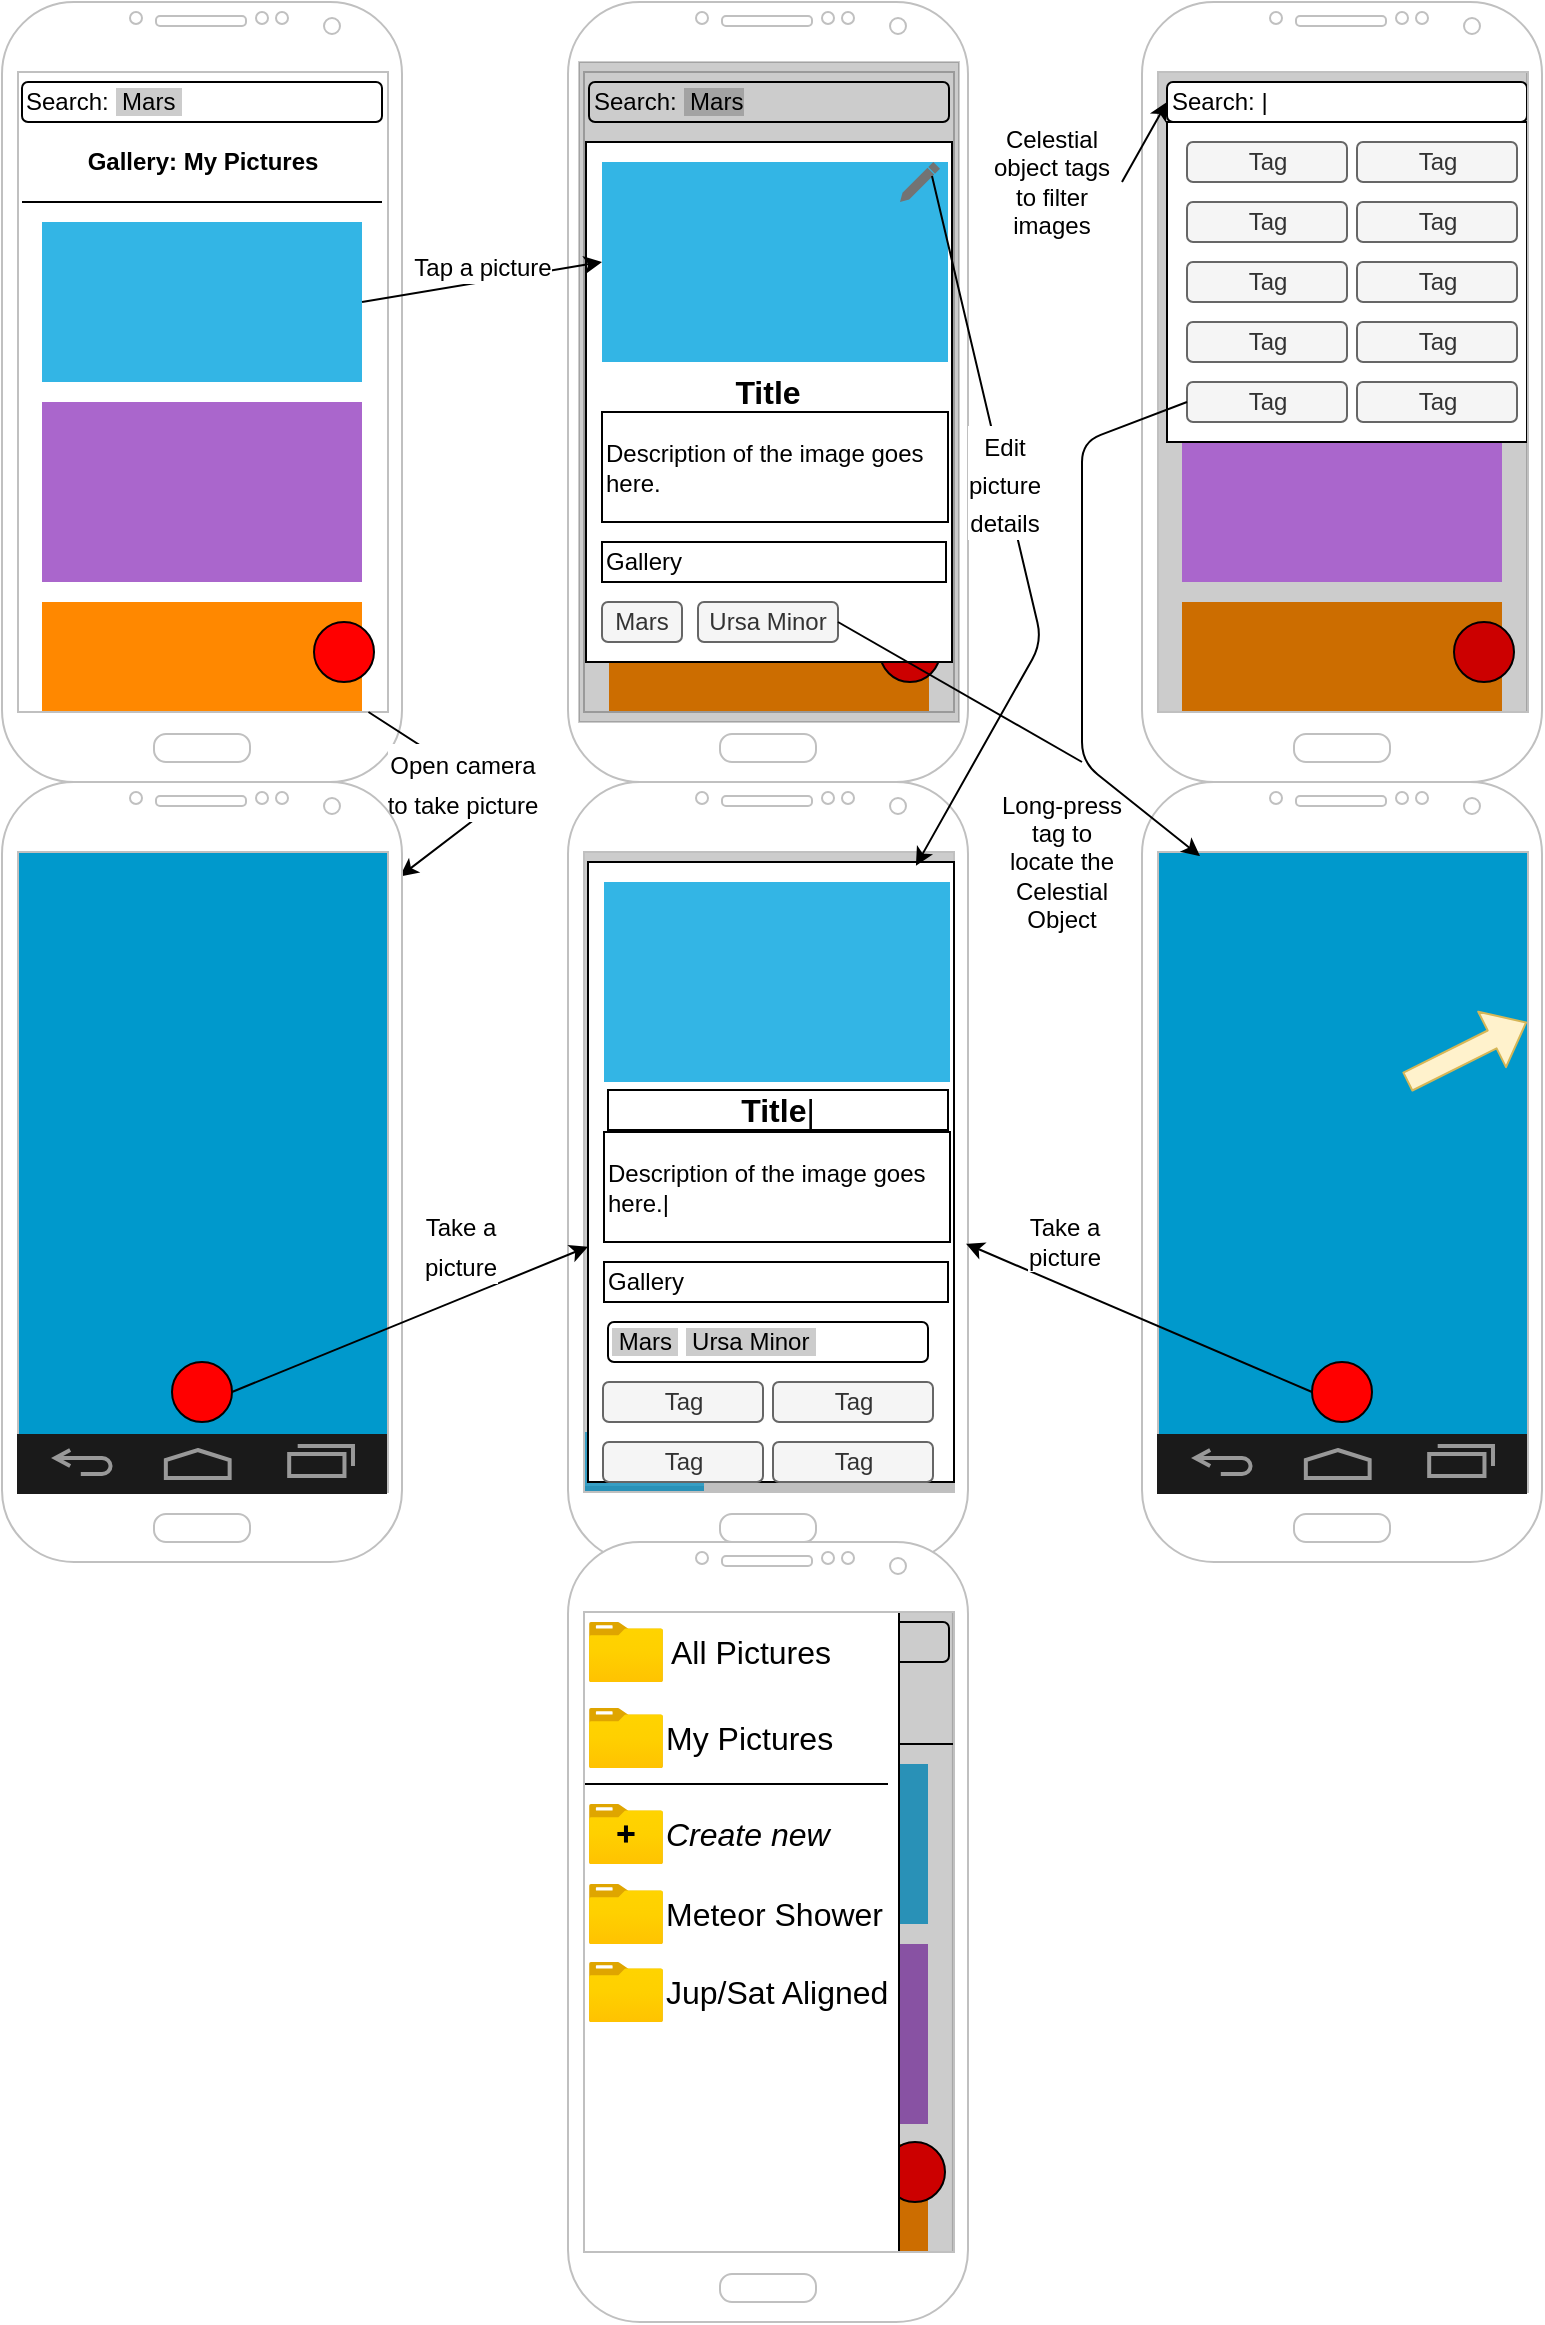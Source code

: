 <mxfile version="14.5.10" type="device"><diagram id="sVuwKOj5NCMtRuxZzgkM" name="Page-1"><mxGraphModel dx="1117" dy="674" grid="1" gridSize="10" guides="1" tooltips="1" connect="1" arrows="1" fold="1" page="1" pageScale="1" pageWidth="826" pageHeight="1169" math="0" shadow="0"><root><mxCell id="0"/><mxCell id="1" parent="0"/><mxCell id="S1HXBbgIuv6f9DyMcL07-6" value="" style="group" parent="1" vertex="1" connectable="0"><mxGeometry x="30" width="200" height="390" as="geometry"/></mxCell><mxCell id="S1HXBbgIuv6f9DyMcL07-2" value="" style="verticalLabelPosition=bottom;verticalAlign=top;html=1;shadow=0;dashed=0;strokeWidth=1;strokeColor=none;shape=rect;fillColor=#33b5e5;" parent="S1HXBbgIuv6f9DyMcL07-6" vertex="1"><mxGeometry x="20" y="110" width="160" height="80" as="geometry"/></mxCell><mxCell id="S1HXBbgIuv6f9DyMcL07-3" value="" style="verticalLabelPosition=bottom;verticalAlign=top;html=1;shadow=0;dashed=0;strokeWidth=1;strokeColor=none;shape=rect;fillColor=#aa66cc;" parent="S1HXBbgIuv6f9DyMcL07-6" vertex="1"><mxGeometry x="20" y="200" width="160" height="90" as="geometry"/></mxCell><mxCell id="S1HXBbgIuv6f9DyMcL07-4" value="" style="verticalLabelPosition=bottom;verticalAlign=top;html=1;shadow=0;dashed=0;strokeWidth=1;strokeColor=none;shape=rect;fillColor=#ff8800;" parent="S1HXBbgIuv6f9DyMcL07-6" vertex="1"><mxGeometry x="20" y="300" width="160" height="80" as="geometry"/></mxCell><mxCell id="S1HXBbgIuv6f9DyMcL07-1" value="" style="verticalLabelPosition=bottom;verticalAlign=top;html=1;shadow=0;dashed=0;strokeWidth=1;shape=mxgraph.android.phone2;strokeColor=#c0c0c0;" parent="S1HXBbgIuv6f9DyMcL07-6" vertex="1"><mxGeometry width="200" height="390" as="geometry"/></mxCell><mxCell id="S1HXBbgIuv6f9DyMcL07-72" value="&lt;div align=&quot;left&quot;&gt;Search:&amp;nbsp;&lt;span style=&quot;background-color: rgb(230 , 230 , 230)&quot;&gt;&lt;span style=&quot;background-color: rgb(204 , 204 , 204)&quot;&gt; Mars&amp;nbsp;&lt;/span&gt; &lt;/span&gt;&lt;br&gt;&lt;/div&gt;" style="rounded=1;whiteSpace=wrap;html=1;fillColor=#FFFFFF;align=left;" parent="S1HXBbgIuv6f9DyMcL07-6" vertex="1"><mxGeometry x="10" y="40" width="180" height="20" as="geometry"/></mxCell><mxCell id="xd1e3zrqBbG1_wzTYRDA-1" value="&lt;div align=&quot;center&quot;&gt;&lt;b&gt;Gallery: My Pictures&lt;br&gt;&lt;/b&gt;&lt;/div&gt;" style="text;html=1;align=center;verticalAlign=middle;resizable=0;points=[];autosize=1;strokeColor=none;" parent="S1HXBbgIuv6f9DyMcL07-6" vertex="1"><mxGeometry x="35" y="70" width="130" height="20" as="geometry"/></mxCell><mxCell id="xd1e3zrqBbG1_wzTYRDA-2" value="" style="endArrow=none;html=1;" parent="S1HXBbgIuv6f9DyMcL07-6" edge="1"><mxGeometry width="50" height="50" relative="1" as="geometry"><mxPoint x="10" y="100" as="sourcePoint"/><mxPoint x="190" y="100" as="targetPoint"/></mxGeometry></mxCell><mxCell id="-DifF_0-RA7s9zC0OInU-57" value="" style="group" vertex="1" connectable="0" parent="S1HXBbgIuv6f9DyMcL07-6"><mxGeometry x="156" y="310" width="30" height="30" as="geometry"/></mxCell><mxCell id="-DifF_0-RA7s9zC0OInU-55" value="" style="ellipse;whiteSpace=wrap;html=1;aspect=fixed;shadow=0;strokeColor=#000000;fillColor=#FF0000;" vertex="1" parent="-DifF_0-RA7s9zC0OInU-57"><mxGeometry width="30" height="30" as="geometry"/></mxCell><mxCell id="-DifF_0-RA7s9zC0OInU-56" value="" style="shape=image;html=1;verticalAlign=top;verticalLabelPosition=bottom;labelBackgroundColor=#ffffff;imageAspect=0;aspect=fixed;image=https://cdn1.iconfinder.com/data/icons/feather-2/24/camera-128.png;shadow=0;strokeColor=#000000;fillColor=none;" vertex="1" parent="-DifF_0-RA7s9zC0OInU-57"><mxGeometry x="4.286" y="4.286" width="21.429" height="21.429" as="geometry"/></mxCell><mxCell id="S1HXBbgIuv6f9DyMcL07-141" value="" style="group" parent="1" vertex="1" connectable="0"><mxGeometry x="600" width="200" height="390" as="geometry"/></mxCell><mxCell id="S1HXBbgIuv6f9DyMcL07-155" value="" style="group" parent="S1HXBbgIuv6f9DyMcL07-141" vertex="1" connectable="0"><mxGeometry x="10" y="40" width="185" height="340" as="geometry"/></mxCell><mxCell id="S1HXBbgIuv6f9DyMcL07-142" value="" style="verticalLabelPosition=bottom;verticalAlign=top;html=1;shadow=0;dashed=0;strokeWidth=1;strokeColor=none;shape=rect;fillColor=#ff8800;" parent="S1HXBbgIuv6f9DyMcL07-155" vertex="1"><mxGeometry x="10" y="260" width="160" height="80" as="geometry"/></mxCell><mxCell id="-DifF_0-RA7s9zC0OInU-66" value="" style="group" vertex="1" connectable="0" parent="S1HXBbgIuv6f9DyMcL07-155"><mxGeometry x="146" y="270" width="30" height="30" as="geometry"/></mxCell><mxCell id="-DifF_0-RA7s9zC0OInU-67" value="" style="ellipse;whiteSpace=wrap;html=1;aspect=fixed;shadow=0;strokeColor=#000000;fillColor=#FF0000;" vertex="1" parent="-DifF_0-RA7s9zC0OInU-66"><mxGeometry width="30" height="30" as="geometry"/></mxCell><mxCell id="-DifF_0-RA7s9zC0OInU-68" value="" style="shape=image;html=1;verticalAlign=top;verticalLabelPosition=bottom;labelBackgroundColor=#ffffff;imageAspect=0;aspect=fixed;image=https://cdn1.iconfinder.com/data/icons/feather-2/24/camera-128.png;shadow=0;strokeColor=#000000;fillColor=none;" vertex="1" parent="-DifF_0-RA7s9zC0OInU-66"><mxGeometry x="4.286" y="4.286" width="21.429" height="21.429" as="geometry"/></mxCell><mxCell id="S1HXBbgIuv6f9DyMcL07-149" value="" style="rounded=0;whiteSpace=wrap;html=1;fillColor=#000000;opacity=20;" parent="S1HXBbgIuv6f9DyMcL07-155" vertex="1"><mxGeometry x="-7.5" y="-10" width="190" height="330" as="geometry"/></mxCell><mxCell id="S1HXBbgIuv6f9DyMcL07-150" value="" style="verticalLabelPosition=bottom;verticalAlign=top;html=1;shadow=0;dashed=0;strokeWidth=1;strokeColor=none;shape=rect;fillColor=#33b5e5;" parent="S1HXBbgIuv6f9DyMcL07-155" vertex="1"><mxGeometry x="10" y="70" width="160" height="80" as="geometry"/></mxCell><mxCell id="S1HXBbgIuv6f9DyMcL07-151" value="" style="verticalLabelPosition=bottom;verticalAlign=top;html=1;shadow=0;dashed=0;strokeWidth=1;strokeColor=none;shape=rect;fillColor=#aa66cc;" parent="S1HXBbgIuv6f9DyMcL07-155" vertex="1"><mxGeometry x="10" y="160" width="160" height="90" as="geometry"/></mxCell><mxCell id="-DifF_0-RA7s9zC0OInU-50" value="" style="group" vertex="1" connectable="0" parent="S1HXBbgIuv6f9DyMcL07-155"><mxGeometry x="2.5" width="180" height="180" as="geometry"/></mxCell><mxCell id="S1HXBbgIuv6f9DyMcL07-148" value="&lt;div align=&quot;left&quot;&gt;Search: |&lt;br&gt;&lt;/div&gt;" style="rounded=1;whiteSpace=wrap;html=1;fillColor=#FFFFFF;align=left;" parent="-DifF_0-RA7s9zC0OInU-50" vertex="1"><mxGeometry width="180" height="20" as="geometry"/></mxCell><mxCell id="S1HXBbgIuv6f9DyMcL07-153" value="" style="rounded=0.75;whiteSpace=wrap;html=1;fillColor=#FFFFFF;" parent="-DifF_0-RA7s9zC0OInU-50" vertex="1"><mxGeometry y="20" width="180" height="160" as="geometry"/></mxCell><mxCell id="S1HXBbgIuv6f9DyMcL07-73" value="Tag" style="rounded=1;whiteSpace=wrap;html=1;fillColor=#f5f5f5;strokeColor=#666666;fontColor=#333333;" parent="-DifF_0-RA7s9zC0OInU-50" vertex="1"><mxGeometry x="10" y="30" width="80" height="20" as="geometry"/></mxCell><mxCell id="S1HXBbgIuv6f9DyMcL07-74" value="Tag" style="rounded=1;whiteSpace=wrap;html=1;fillColor=#f5f5f5;strokeColor=#666666;fontColor=#333333;" parent="-DifF_0-RA7s9zC0OInU-50" vertex="1"><mxGeometry x="95" y="30" width="80" height="20" as="geometry"/></mxCell><mxCell id="S1HXBbgIuv6f9DyMcL07-76" value="Tag" style="rounded=1;whiteSpace=wrap;html=1;fillColor=#f5f5f5;strokeColor=#666666;fontColor=#333333;" parent="-DifF_0-RA7s9zC0OInU-50" vertex="1"><mxGeometry x="95" y="60" width="80" height="20" as="geometry"/></mxCell><mxCell id="S1HXBbgIuv6f9DyMcL07-75" value="Tag" style="rounded=1;whiteSpace=wrap;html=1;fillColor=#f5f5f5;strokeColor=#666666;fontColor=#333333;" parent="-DifF_0-RA7s9zC0OInU-50" vertex="1"><mxGeometry x="10" y="60" width="80" height="20" as="geometry"/></mxCell><mxCell id="S1HXBbgIuv6f9DyMcL07-83" value="Tag" style="rounded=1;whiteSpace=wrap;html=1;fillColor=#f5f5f5;strokeColor=#666666;fontColor=#333333;" parent="-DifF_0-RA7s9zC0OInU-50" vertex="1"><mxGeometry x="10" y="90" width="80" height="20" as="geometry"/></mxCell><mxCell id="S1HXBbgIuv6f9DyMcL07-84" value="Tag" style="rounded=1;whiteSpace=wrap;html=1;fillColor=#f5f5f5;strokeColor=#666666;fontColor=#333333;" parent="-DifF_0-RA7s9zC0OInU-50" vertex="1"><mxGeometry x="95" y="90" width="80" height="20" as="geometry"/></mxCell><mxCell id="S1HXBbgIuv6f9DyMcL07-86" value="Tag" style="rounded=1;whiteSpace=wrap;html=1;fillColor=#f5f5f5;strokeColor=#666666;fontColor=#333333;" parent="-DifF_0-RA7s9zC0OInU-50" vertex="1"><mxGeometry x="95" y="120" width="80" height="20" as="geometry"/></mxCell><mxCell id="S1HXBbgIuv6f9DyMcL07-85" value="Tag" style="rounded=1;whiteSpace=wrap;html=1;fillColor=#f5f5f5;strokeColor=#666666;fontColor=#333333;" parent="-DifF_0-RA7s9zC0OInU-50" vertex="1"><mxGeometry x="10" y="120" width="80" height="20" as="geometry"/></mxCell><mxCell id="S1HXBbgIuv6f9DyMcL07-87" value="Tag" style="rounded=1;whiteSpace=wrap;html=1;fillColor=#f5f5f5;strokeColor=#666666;fontColor=#333333;" parent="-DifF_0-RA7s9zC0OInU-50" vertex="1"><mxGeometry x="10" y="150" width="80" height="20" as="geometry"/></mxCell><mxCell id="S1HXBbgIuv6f9DyMcL07-88" value="Tag" style="rounded=1;whiteSpace=wrap;html=1;fillColor=#f5f5f5;strokeColor=#666666;fontColor=#333333;" parent="-DifF_0-RA7s9zC0OInU-50" vertex="1"><mxGeometry x="95" y="150" width="80" height="20" as="geometry"/></mxCell><mxCell id="S1HXBbgIuv6f9DyMcL07-152" value="" style="verticalLabelPosition=bottom;verticalAlign=top;html=1;shadow=0;dashed=0;strokeWidth=1;shape=mxgraph.android.phone2;strokeColor=#c0c0c0;" parent="S1HXBbgIuv6f9DyMcL07-141" vertex="1"><mxGeometry width="200" height="390" as="geometry"/></mxCell><mxCell id="S1HXBbgIuv6f9DyMcL07-158" value="" style="endArrow=classic;html=1;entryX=0.995;entryY=0.121;entryDx=0;entryDy=0;entryPerimeter=0;" parent="1" target="S1HXBbgIuv6f9DyMcL07-66" edge="1"><mxGeometry width="50" height="50" relative="1" as="geometry"><mxPoint x="213.224" y="355" as="sourcePoint"/><mxPoint x="241" y="440.0" as="targetPoint"/><Array as="points"><mxPoint x="280" y="398.13"/></Array></mxGeometry></mxCell><mxCell id="S1HXBbgIuv6f9DyMcL07-222" value="&lt;font style=&quot;font-size: 12px&quot;&gt;Open camera&lt;br&gt;to take picture&lt;br&gt;&lt;/font&gt;" style="edgeLabel;html=1;align=center;verticalAlign=middle;resizable=0;points=[];fontSize=16;" parent="S1HXBbgIuv6f9DyMcL07-158" vertex="1" connectable="0"><mxGeometry x="0.253" y="4" relative="1" as="geometry"><mxPoint x="-14.09" y="-17.69" as="offset"/></mxGeometry></mxCell><mxCell id="S1HXBbgIuv6f9DyMcL07-160" value="" style="group" parent="1" vertex="1" connectable="0"><mxGeometry x="313" width="200" height="390" as="geometry"/></mxCell><mxCell id="S1HXBbgIuv6f9DyMcL07-102" value="" style="verticalLabelPosition=bottom;verticalAlign=top;html=1;shadow=0;dashed=0;strokeWidth=1;strokeColor=none;shape=rect;fillColor=#ff8800;" parent="S1HXBbgIuv6f9DyMcL07-160" vertex="1"><mxGeometry x="20.5" y="300" width="160" height="80" as="geometry"/></mxCell><mxCell id="S1HXBbgIuv6f9DyMcL07-103" value="&lt;div align=&quot;left&quot;&gt;Search:&amp;nbsp;&lt;span style=&quot;background-color: rgb(204 , 204 , 204)&quot;&gt; Mars &lt;/span&gt;&lt;br&gt;&lt;/div&gt;" style="rounded=1;whiteSpace=wrap;html=1;fillColor=#FFFFFF;align=left;" parent="S1HXBbgIuv6f9DyMcL07-160" vertex="1"><mxGeometry x="10.5" y="40" width="180" height="20" as="geometry"/></mxCell><mxCell id="S1HXBbgIuv6f9DyMcL07-100" value="" style="verticalLabelPosition=bottom;verticalAlign=top;html=1;shadow=0;dashed=0;strokeWidth=1;strokeColor=none;shape=rect;fillColor=#33b5e5;" parent="S1HXBbgIuv6f9DyMcL07-160" vertex="1"><mxGeometry x="20.5" y="110" width="160" height="80" as="geometry"/></mxCell><mxCell id="S1HXBbgIuv6f9DyMcL07-101" value="" style="verticalLabelPosition=bottom;verticalAlign=top;html=1;shadow=0;dashed=0;strokeWidth=1;strokeColor=none;shape=rect;fillColor=#aa66cc;" parent="S1HXBbgIuv6f9DyMcL07-160" vertex="1"><mxGeometry x="20.5" y="200" width="160" height="90" as="geometry"/></mxCell><mxCell id="S1HXBbgIuv6f9DyMcL07-8" value="" style="verticalLabelPosition=bottom;verticalAlign=top;html=1;shadow=0;dashed=0;strokeWidth=1;shape=mxgraph.android.phone2;strokeColor=#c0c0c0;" parent="S1HXBbgIuv6f9DyMcL07-160" vertex="1"><mxGeometry width="200" height="390" as="geometry"/></mxCell><mxCell id="-DifF_0-RA7s9zC0OInU-1" value="&lt;div align=&quot;center&quot;&gt;&lt;b&gt;Gallery: My Pictures&lt;br&gt;&lt;/b&gt;&lt;/div&gt;" style="text;html=1;align=center;verticalAlign=middle;resizable=0;points=[];autosize=1;strokeColor=none;" vertex="1" parent="S1HXBbgIuv6f9DyMcL07-160"><mxGeometry x="35" y="70" width="130" height="20" as="geometry"/></mxCell><mxCell id="-DifF_0-RA7s9zC0OInU-2" value="" style="endArrow=none;html=1;" edge="1" parent="S1HXBbgIuv6f9DyMcL07-160"><mxGeometry width="50" height="50" relative="1" as="geometry"><mxPoint x="10.5" y="100" as="sourcePoint"/><mxPoint x="190.5" y="100" as="targetPoint"/></mxGeometry></mxCell><mxCell id="S1HXBbgIuv6f9DyMcL07-156" value="" style="group" parent="S1HXBbgIuv6f9DyMcL07-160" vertex="1" connectable="0"><mxGeometry x="9" y="70" width="186.5" height="290" as="geometry"/></mxCell><mxCell id="-DifF_0-RA7s9zC0OInU-63" value="" style="group" vertex="1" connectable="0" parent="S1HXBbgIuv6f9DyMcL07-156"><mxGeometry x="147" y="240" width="30" height="30" as="geometry"/></mxCell><mxCell id="-DifF_0-RA7s9zC0OInU-64" value="" style="ellipse;whiteSpace=wrap;html=1;aspect=fixed;shadow=0;strokeColor=#000000;fillColor=#FF0000;" vertex="1" parent="-DifF_0-RA7s9zC0OInU-63"><mxGeometry width="30" height="30" as="geometry"/></mxCell><mxCell id="-DifF_0-RA7s9zC0OInU-65" value="" style="shape=image;html=1;verticalAlign=top;verticalLabelPosition=bottom;labelBackgroundColor=#ffffff;imageAspect=0;aspect=fixed;image=https://cdn1.iconfinder.com/data/icons/feather-2/24/camera-128.png;shadow=0;strokeColor=#000000;fillColor=none;" vertex="1" parent="-DifF_0-RA7s9zC0OInU-63"><mxGeometry x="4.286" y="4.286" width="21.429" height="21.429" as="geometry"/></mxCell><mxCell id="S1HXBbgIuv6f9DyMcL07-12" value="" style="rounded=0;whiteSpace=wrap;html=1;fillColor=#000000;opacity=20;" parent="S1HXBbgIuv6f9DyMcL07-156" vertex="1"><mxGeometry x="-3.5" y="-40" width="190" height="330" as="geometry"/></mxCell><mxCell id="S1HXBbgIuv6f9DyMcL07-14" value="" style="rounded=0;whiteSpace=wrap;html=1;fillColor=#FFFFFF;" parent="S1HXBbgIuv6f9DyMcL07-156" vertex="1"><mxGeometry width="183" height="260" as="geometry"/></mxCell><mxCell id="S1HXBbgIuv6f9DyMcL07-15" value="" style="verticalLabelPosition=bottom;verticalAlign=top;html=1;shadow=0;dashed=0;strokeWidth=1;strokeColor=none;shape=rect;fillColor=#33b5e5;" parent="S1HXBbgIuv6f9DyMcL07-156" vertex="1"><mxGeometry x="8" y="10" width="173" height="100" as="geometry"/></mxCell><mxCell id="S1HXBbgIuv6f9DyMcL07-16" value="&lt;font style=&quot;font-size: 16px&quot;&gt;&lt;b&gt;Title&lt;/b&gt;&lt;/font&gt;" style="text;html=1;strokeColor=none;fillColor=none;align=center;verticalAlign=middle;whiteSpace=wrap;rounded=0;" parent="S1HXBbgIuv6f9DyMcL07-156" vertex="1"><mxGeometry x="71" y="115" width="40" height="20" as="geometry"/></mxCell><mxCell id="S1HXBbgIuv6f9DyMcL07-17" value="&lt;div align=&quot;left&quot;&gt;Description of the image goes here.&lt;br&gt;&lt;/div&gt;" style="rounded=0;whiteSpace=wrap;html=1;fillColor=#FFFFFF;align=left;" parent="S1HXBbgIuv6f9DyMcL07-156" vertex="1"><mxGeometry x="8" y="135" width="173" height="55" as="geometry"/></mxCell><mxCell id="S1HXBbgIuv6f9DyMcL07-19" value="Mars" style="rounded=1;whiteSpace=wrap;html=1;fillColor=#f5f5f5;strokeColor=#666666;fontColor=#333333;" parent="S1HXBbgIuv6f9DyMcL07-156" vertex="1"><mxGeometry x="8" y="230" width="40" height="20" as="geometry"/></mxCell><mxCell id="S1HXBbgIuv6f9DyMcL07-20" value="Ursa Minor" style="rounded=1;whiteSpace=wrap;html=1;fillColor=#f5f5f5;strokeColor=#666666;fontColor=#333333;" parent="S1HXBbgIuv6f9DyMcL07-156" vertex="1"><mxGeometry x="56" y="230" width="70" height="20" as="geometry"/></mxCell><mxCell id="S1HXBbgIuv6f9DyMcL07-192" value="" style="dashed=0;aspect=fixed;verticalLabelPosition=bottom;verticalAlign=top;align=center;shape=mxgraph.gmdl.edit;strokeColor=none;fillColor=#737373;shadow=0;" parent="S1HXBbgIuv6f9DyMcL07-156" vertex="1"><mxGeometry x="157" y="10" width="20" height="20" as="geometry"/></mxCell><mxCell id="-DifF_0-RA7s9zC0OInU-5" value="&lt;div align=&quot;left&quot;&gt;Gallery&lt;/div&gt;" style="rounded=0;whiteSpace=wrap;html=1;align=left;" vertex="1" parent="S1HXBbgIuv6f9DyMcL07-156"><mxGeometry x="8" y="200" width="172" height="20" as="geometry"/></mxCell><mxCell id="S1HXBbgIuv6f9DyMcL07-161" value="" style="group" parent="1" vertex="1" connectable="0"><mxGeometry x="313" y="390" width="200" height="390" as="geometry"/></mxCell><mxCell id="S1HXBbgIuv6f9DyMcL07-162" value="" style="verticalLabelPosition=bottom;verticalAlign=top;html=1;shadow=0;dashed=0;strokeWidth=1;strokeColor=none;shape=rect;fillColor=#ff8800;" parent="S1HXBbgIuv6f9DyMcL07-161" vertex="1"><mxGeometry x="20.5" y="260" width="160" height="80" as="geometry"/></mxCell><mxCell id="S1HXBbgIuv6f9DyMcL07-163" value="" style="strokeWidth=1;html=1;shadow=0;dashed=0;shape=mxgraph.android.rrect;rSize=0;fillColor=#eeeeee;strokeColor=none;" parent="S1HXBbgIuv6f9DyMcL07-161" vertex="1"><mxGeometry x="8" y="325" width="185" height="30" as="geometry"/></mxCell><mxCell id="S1HXBbgIuv6f9DyMcL07-164" value="Search" style="strokeWidth=1;html=1;shadow=0;dashed=0;shape=mxgraph.android.anchor;fontStyle=1;fontColor=#666666;" parent="S1HXBbgIuv6f9DyMcL07-163" vertex="1"><mxGeometry x="62.5" width="60" height="30" as="geometry"/></mxCell><mxCell id="S1HXBbgIuv6f9DyMcL07-165" value="Camera" style="strokeWidth=1;html=1;shadow=0;dashed=0;shape=mxgraph.android.anchor;fontStyle=1;fontColor=#666666;" parent="S1HXBbgIuv6f9DyMcL07-163" vertex="1"><mxGeometry x="120" width="65" height="30" as="geometry"/></mxCell><mxCell id="S1HXBbgIuv6f9DyMcL07-166" value="Feed" style="strokeWidth=1;html=1;shadow=0;dashed=0;shape=mxgraph.android.rrect;rSize=0;fontStyle=1;fillColor=#44c5f5;strokeColor=none;fontColor=#ffffff;" parent="S1HXBbgIuv6f9DyMcL07-163" vertex="1"><mxGeometry width="60" height="30" as="geometry"/></mxCell><mxCell id="S1HXBbgIuv6f9DyMcL07-167" value="" style="strokeWidth=1;html=1;shadow=0;dashed=0;shape=mxgraph.android.rrect;rSize=0;fillColor=#33b5e5;strokeColor=none;" parent="S1HXBbgIuv6f9DyMcL07-166" vertex="1"><mxGeometry y="27" width="60.0" height="3" as="geometry"/></mxCell><mxCell id="S1HXBbgIuv6f9DyMcL07-168" value="&lt;div align=&quot;left&quot;&gt;Search:&lt;/div&gt;" style="rounded=1;whiteSpace=wrap;html=1;fillColor=#FFFFFF;align=left;" parent="S1HXBbgIuv6f9DyMcL07-161" vertex="1"><mxGeometry x="10.5" y="40" width="180" height="20" as="geometry"/></mxCell><mxCell id="S1HXBbgIuv6f9DyMcL07-169" value="" style="rounded=0;whiteSpace=wrap;html=1;fillColor=#000000;opacity=20;" parent="S1HXBbgIuv6f9DyMcL07-161" vertex="1"><mxGeometry x="3" y="30" width="190" height="330" as="geometry"/></mxCell><mxCell id="S1HXBbgIuv6f9DyMcL07-170" value="" style="verticalLabelPosition=bottom;verticalAlign=top;html=1;shadow=0;dashed=0;strokeWidth=1;strokeColor=none;shape=rect;fillColor=#33b5e5;" parent="S1HXBbgIuv6f9DyMcL07-161" vertex="1"><mxGeometry x="20.5" y="70" width="160" height="80" as="geometry"/></mxCell><mxCell id="S1HXBbgIuv6f9DyMcL07-171" value="" style="verticalLabelPosition=bottom;verticalAlign=top;html=1;shadow=0;dashed=0;strokeWidth=1;strokeColor=none;shape=rect;fillColor=#aa66cc;" parent="S1HXBbgIuv6f9DyMcL07-161" vertex="1"><mxGeometry x="20.5" y="160" width="160" height="90" as="geometry"/></mxCell><mxCell id="S1HXBbgIuv6f9DyMcL07-172" value="" style="verticalLabelPosition=bottom;verticalAlign=top;html=1;shadow=0;dashed=0;strokeWidth=1;shape=mxgraph.android.phone2;strokeColor=#c0c0c0;" parent="S1HXBbgIuv6f9DyMcL07-161" vertex="1"><mxGeometry width="200" height="390" as="geometry"/></mxCell><mxCell id="S1HXBbgIuv6f9DyMcL07-193" value="" style="group" parent="S1HXBbgIuv6f9DyMcL07-161" vertex="1" connectable="0"><mxGeometry x="10" y="40" width="183" height="310" as="geometry"/></mxCell><mxCell id="S1HXBbgIuv6f9DyMcL07-174" value="" style="rounded=0;whiteSpace=wrap;html=1;fillColor=#FFFFFF;" parent="S1HXBbgIuv6f9DyMcL07-193" vertex="1"><mxGeometry width="183" height="310" as="geometry"/></mxCell><mxCell id="S1HXBbgIuv6f9DyMcL07-175" value="" style="verticalLabelPosition=bottom;verticalAlign=top;html=1;shadow=0;dashed=0;strokeWidth=1;strokeColor=none;shape=rect;fillColor=#33b5e5;" parent="S1HXBbgIuv6f9DyMcL07-193" vertex="1"><mxGeometry x="8" y="10" width="173" height="100" as="geometry"/></mxCell><mxCell id="S1HXBbgIuv6f9DyMcL07-176" value="&lt;font style=&quot;font-size: 16px&quot;&gt;&lt;b&gt;Title&lt;/b&gt;|&lt;/font&gt;" style="text;html=1;fillColor=none;align=center;verticalAlign=middle;whiteSpace=wrap;rounded=0;strokeColor=#000000;" parent="S1HXBbgIuv6f9DyMcL07-193" vertex="1"><mxGeometry x="10" y="114" width="170" height="20" as="geometry"/></mxCell><mxCell id="S1HXBbgIuv6f9DyMcL07-177" value="&lt;div align=&quot;left&quot;&gt;Description of the image goes here.|&lt;br&gt;&lt;/div&gt;" style="rounded=0;whiteSpace=wrap;html=1;fillColor=#FFFFFF;align=left;" parent="S1HXBbgIuv6f9DyMcL07-193" vertex="1"><mxGeometry x="8" y="135" width="173" height="55" as="geometry"/></mxCell><mxCell id="S1HXBbgIuv6f9DyMcL07-180" value="&lt;span style=&quot;background-color: rgb(204 , 204 , 204)&quot;&gt;&amp;nbsp;Mars&amp;nbsp;&lt;/span&gt;&amp;nbsp;&lt;span style=&quot;background-color: rgb(230 , 230 , 230)&quot;&gt;&lt;span style=&quot;background-color: rgb(204 , 204 , 204)&quot;&gt; Ursa Minor&amp;nbsp;&lt;/span&gt; &lt;/span&gt;" style="rounded=1;whiteSpace=wrap;html=1;fillColor=#FFFFFF;align=left;" parent="S1HXBbgIuv6f9DyMcL07-193" vertex="1"><mxGeometry x="10" y="230" width="160" height="20" as="geometry"/></mxCell><mxCell id="S1HXBbgIuv6f9DyMcL07-181" value="Tag" style="rounded=1;whiteSpace=wrap;html=1;fillColor=#f5f5f5;strokeColor=#666666;fontColor=#333333;" parent="S1HXBbgIuv6f9DyMcL07-193" vertex="1"><mxGeometry x="7.5" y="260" width="80" height="20" as="geometry"/></mxCell><mxCell id="S1HXBbgIuv6f9DyMcL07-182" value="Tag" style="rounded=1;whiteSpace=wrap;html=1;fillColor=#f5f5f5;strokeColor=#666666;fontColor=#333333;" parent="S1HXBbgIuv6f9DyMcL07-193" vertex="1"><mxGeometry x="92.5" y="260" width="80" height="20" as="geometry"/></mxCell><mxCell id="S1HXBbgIuv6f9DyMcL07-183" value="Tag" style="rounded=1;whiteSpace=wrap;html=1;fillColor=#f5f5f5;strokeColor=#666666;fontColor=#333333;" parent="S1HXBbgIuv6f9DyMcL07-193" vertex="1"><mxGeometry x="7.5" y="290" width="80" height="20" as="geometry"/></mxCell><mxCell id="S1HXBbgIuv6f9DyMcL07-184" value="Tag" style="rounded=1;whiteSpace=wrap;html=1;fillColor=#f5f5f5;strokeColor=#666666;fontColor=#333333;" parent="S1HXBbgIuv6f9DyMcL07-193" vertex="1"><mxGeometry x="92.5" y="290" width="80" height="20" as="geometry"/></mxCell><mxCell id="S1HXBbgIuv6f9DyMcL07-187" value="" style="shape=image;html=1;verticalAlign=top;verticalLabelPosition=bottom;labelBackgroundColor=#ffffff;imageAspect=0;aspect=fixed;image=https://cdn4.iconfinder.com/data/icons/basic-ui-2-line/32/floppy-disk-save-saving-saveas-saved-128.png;strokeColor=#000000;fillColor=#FFFFFF;" parent="S1HXBbgIuv6f9DyMcL07-193" vertex="1"><mxGeometry x="117.5" y="10" width="30" height="30" as="geometry"/></mxCell><mxCell id="-DifF_0-RA7s9zC0OInU-6" value="&lt;div align=&quot;left&quot;&gt;Gallery&lt;/div&gt;" style="rounded=0;whiteSpace=wrap;html=1;align=left;" vertex="1" parent="S1HXBbgIuv6f9DyMcL07-193"><mxGeometry x="8" y="200" width="172" height="20" as="geometry"/></mxCell><mxCell id="-DifF_0-RA7s9zC0OInU-52" value="" style="shape=image;html=1;verticalAlign=top;verticalLabelPosition=bottom;labelBackgroundColor=#ffffff;imageAspect=0;aspect=fixed;image=https://cdn3.iconfinder.com/data/icons/user-interface-169/32/trash-128.png;shadow=0;strokeColor=#000000;fillColor=none;" vertex="1" parent="S1HXBbgIuv6f9DyMcL07-193"><mxGeometry x="152" y="12" width="28" height="28" as="geometry"/></mxCell><mxCell id="S1HXBbgIuv6f9DyMcL07-196" value="" style="endArrow=classic;html=1;exitX=0.8;exitY=0.35;exitDx=0;exitDy=0;exitPerimeter=0;entryX=0.896;entryY=0.006;entryDx=0;entryDy=0;entryPerimeter=0;" parent="1" source="S1HXBbgIuv6f9DyMcL07-192" target="S1HXBbgIuv6f9DyMcL07-174" edge="1"><mxGeometry width="50" height="50" relative="1" as="geometry"><mxPoint x="560" y="480" as="sourcePoint"/><mxPoint x="610" y="430" as="targetPoint"/><Array as="points"><mxPoint x="550" y="320"/></Array></mxGeometry></mxCell><mxCell id="S1HXBbgIuv6f9DyMcL07-221" value="&lt;font style=&quot;font-size: 12px&quot;&gt;Edit&lt;br&gt;picture&lt;br&gt;details&lt;br&gt;&lt;/font&gt;" style="edgeLabel;html=1;align=center;verticalAlign=middle;resizable=0;points=[];fontSize=16;" parent="S1HXBbgIuv6f9DyMcL07-196" vertex="1" connectable="0"><mxGeometry x="-0.147" relative="1" as="geometry"><mxPoint as="offset"/></mxGeometry></mxCell><mxCell id="S1HXBbgIuv6f9DyMcL07-209" value="" style="group" parent="1" vertex="1" connectable="0"><mxGeometry x="30" y="390" width="200" height="390" as="geometry"/></mxCell><mxCell id="S1HXBbgIuv6f9DyMcL07-67" value="" style="verticalLabelPosition=bottom;verticalAlign=top;html=1;shadow=0;dashed=0;strokeWidth=1;strokeColor=none;shape=rect;fillColor=#0099cc;" parent="S1HXBbgIuv6f9DyMcL07-209" vertex="1"><mxGeometry x="7.5" y="30" width="187.5" height="330" as="geometry"/></mxCell><mxCell id="S1HXBbgIuv6f9DyMcL07-66" value="" style="verticalLabelPosition=bottom;verticalAlign=top;html=1;shadow=0;dashed=0;strokeWidth=1;shape=mxgraph.android.phone2;strokeColor=#c0c0c0;fillColor=#FFFFFF;" parent="S1HXBbgIuv6f9DyMcL07-209" vertex="1"><mxGeometry width="200" height="390" as="geometry"/></mxCell><mxCell id="S1HXBbgIuv6f9DyMcL07-70" value="" style="ellipse;whiteSpace=wrap;html=1;aspect=fixed;fillColor=#FF0000;" parent="S1HXBbgIuv6f9DyMcL07-209" vertex="1"><mxGeometry x="85" y="290" width="30" height="30" as="geometry"/></mxCell><mxCell id="S1HXBbgIuv6f9DyMcL07-190" value="" style="verticalLabelPosition=bottom;verticalAlign=top;html=1;shadow=0;dashed=0;strokeWidth=2;shape=mxgraph.android.navigation_bar_1;fillColor=#1A1A1A;strokeColor=#999999;" parent="S1HXBbgIuv6f9DyMcL07-209" vertex="1"><mxGeometry x="7.5" y="326" width="185" height="30" as="geometry"/></mxCell><mxCell id="S1HXBbgIuv6f9DyMcL07-219" value="" style="endArrow=classic;html=1;fontSize=16;exitX=1;exitY=0.5;exitDx=0;exitDy=0;entryX=0;entryY=0.5;entryDx=0;entryDy=0;" parent="1" source="S1HXBbgIuv6f9DyMcL07-2" target="S1HXBbgIuv6f9DyMcL07-15" edge="1"><mxGeometry width="50" height="50" relative="1" as="geometry"><mxPoint x="240" y="270" as="sourcePoint"/><mxPoint x="290" y="220" as="targetPoint"/></mxGeometry></mxCell><mxCell id="S1HXBbgIuv6f9DyMcL07-220" value="&lt;font style=&quot;font-size: 12px&quot;&gt;Tap a picture&lt;br&gt;&lt;/font&gt;" style="edgeLabel;html=1;align=center;verticalAlign=middle;resizable=0;points=[];fontSize=16;" parent="S1HXBbgIuv6f9DyMcL07-219" vertex="1" connectable="0"><mxGeometry x="-0.222" relative="1" as="geometry"><mxPoint x="12.44" y="-11.79" as="offset"/></mxGeometry></mxCell><mxCell id="S1HXBbgIuv6f9DyMcL07-195" value="" style="endArrow=classic;html=1;exitX=1;exitY=0.5;exitDx=0;exitDy=0;" parent="1" source="S1HXBbgIuv6f9DyMcL07-70" target="S1HXBbgIuv6f9DyMcL07-174" edge="1"><mxGeometry width="50" height="50" relative="1" as="geometry"><mxPoint x="560" y="800" as="sourcePoint"/><mxPoint x="655" y="710" as="targetPoint"/></mxGeometry></mxCell><mxCell id="S1HXBbgIuv6f9DyMcL07-223" value="&lt;font style=&quot;font-size: 12px&quot;&gt;Take a&lt;br&gt;picture&lt;br&gt;&lt;/font&gt;" style="edgeLabel;html=1;align=center;verticalAlign=middle;resizable=0;points=[];fontSize=16;" parent="S1HXBbgIuv6f9DyMcL07-195" vertex="1" connectable="0"><mxGeometry x="0.344" relative="1" as="geometry"><mxPoint x="-5.98" y="-25.14" as="offset"/></mxGeometry></mxCell><mxCell id="S1HXBbgIuv6f9DyMcL07-225" value="Celestial&lt;div&gt;object tags&lt;br&gt;to filter&lt;br&gt;images&lt;br&gt;&lt;/div&gt;" style="text;html=1;strokeColor=none;fillColor=none;align=center;verticalAlign=middle;whiteSpace=wrap;rounded=0;fontSize=12;" parent="1" vertex="1"><mxGeometry x="520" y="60" width="70" height="60" as="geometry"/></mxCell><mxCell id="S1HXBbgIuv6f9DyMcL07-226" value="" style="endArrow=classic;html=1;fontSize=12;entryX=0;entryY=0.5;entryDx=0;entryDy=0;exitX=1;exitY=0.5;exitDx=0;exitDy=0;" parent="1" source="S1HXBbgIuv6f9DyMcL07-225" target="S1HXBbgIuv6f9DyMcL07-148" edge="1"><mxGeometry width="50" height="50" relative="1" as="geometry"><mxPoint x="530" y="170" as="sourcePoint"/><mxPoint x="580" y="120" as="targetPoint"/></mxGeometry></mxCell><mxCell id="S1HXBbgIuv6f9DyMcL07-227" value="" style="group" parent="1" vertex="1" connectable="0"><mxGeometry x="600" y="390" width="200" height="390" as="geometry"/></mxCell><mxCell id="S1HXBbgIuv6f9DyMcL07-228" value="" style="verticalLabelPosition=bottom;verticalAlign=top;html=1;shadow=0;dashed=0;strokeWidth=1;strokeColor=none;shape=rect;fillColor=#0099cc;" parent="S1HXBbgIuv6f9DyMcL07-227" vertex="1"><mxGeometry x="7.5" y="30" width="187.5" height="330" as="geometry"/></mxCell><mxCell id="S1HXBbgIuv6f9DyMcL07-229" value="" style="verticalLabelPosition=bottom;verticalAlign=top;html=1;shadow=0;dashed=0;strokeWidth=1;shape=mxgraph.android.phone2;strokeColor=#c0c0c0;fillColor=#FFFFFF;" parent="S1HXBbgIuv6f9DyMcL07-227" vertex="1"><mxGeometry width="200" height="390" as="geometry"/></mxCell><mxCell id="S1HXBbgIuv6f9DyMcL07-230" value="" style="ellipse;whiteSpace=wrap;html=1;aspect=fixed;fillColor=#FF0000;" parent="S1HXBbgIuv6f9DyMcL07-227" vertex="1"><mxGeometry x="85" y="290" width="30" height="30" as="geometry"/></mxCell><mxCell id="S1HXBbgIuv6f9DyMcL07-231" value="" style="verticalLabelPosition=bottom;verticalAlign=top;html=1;shadow=0;dashed=0;strokeWidth=2;shape=mxgraph.android.navigation_bar_1;fillColor=#1A1A1A;strokeColor=#999999;" parent="S1HXBbgIuv6f9DyMcL07-227" vertex="1"><mxGeometry x="7.5" y="326" width="185" height="30" as="geometry"/></mxCell><mxCell id="S1HXBbgIuv6f9DyMcL07-233" value="" style="shape=flexArrow;endArrow=classic;html=1;fontSize=12;fillColor=#fff2cc;strokeColor=#d6b656;" parent="S1HXBbgIuv6f9DyMcL07-227" edge="1"><mxGeometry width="50" height="50" relative="1" as="geometry"><mxPoint x="132.5" y="150" as="sourcePoint"/><mxPoint x="192.5" y="120" as="targetPoint"/></mxGeometry></mxCell><mxCell id="S1HXBbgIuv6f9DyMcL07-234" value="" style="endArrow=classic;html=1;fontSize=12;exitX=0;exitY=0.5;exitDx=0;exitDy=0;entryX=0.145;entryY=0.095;entryDx=0;entryDy=0;entryPerimeter=0;" parent="1" source="S1HXBbgIuv6f9DyMcL07-87" target="S1HXBbgIuv6f9DyMcL07-229" edge="1"><mxGeometry width="50" height="50" relative="1" as="geometry"><mxPoint x="570" y="170" as="sourcePoint"/><mxPoint x="600" y="410" as="targetPoint"/><Array as="points"><mxPoint x="570" y="220"/><mxPoint x="570" y="380"/></Array></mxGeometry></mxCell><mxCell id="S1HXBbgIuv6f9DyMcL07-235" value="" style="endArrow=none;html=1;fontSize=12;exitX=1;exitY=0.5;exitDx=0;exitDy=0;" parent="1" source="S1HXBbgIuv6f9DyMcL07-20" edge="1"><mxGeometry width="50" height="50" relative="1" as="geometry"><mxPoint x="530" y="520" as="sourcePoint"/><mxPoint x="570" y="380" as="targetPoint"/></mxGeometry></mxCell><mxCell id="S1HXBbgIuv6f9DyMcL07-236" value="&lt;div&gt;Long-press&lt;/div&gt;&lt;div&gt;tag to&lt;/div&gt;&lt;div&gt;locate the&lt;/div&gt;&lt;div&gt;Celestial Object&lt;br&gt;&lt;/div&gt;" style="text;html=1;strokeColor=none;fillColor=none;align=center;verticalAlign=middle;whiteSpace=wrap;rounded=0;fontSize=12;" parent="1" vertex="1"><mxGeometry x="520" y="390" width="80" height="80" as="geometry"/></mxCell><mxCell id="S1HXBbgIuv6f9DyMcL07-237" value="" style="endArrow=classic;html=1;fontSize=12;exitX=0;exitY=0.5;exitDx=0;exitDy=0;entryX=0.995;entryY=0.592;entryDx=0;entryDy=0;entryPerimeter=0;" parent="1" source="S1HXBbgIuv6f9DyMcL07-230" target="S1HXBbgIuv6f9DyMcL07-172" edge="1"><mxGeometry width="50" height="50" relative="1" as="geometry"><mxPoint x="590" y="680" as="sourcePoint"/><mxPoint x="530" y="670" as="targetPoint"/></mxGeometry></mxCell><mxCell id="S1HXBbgIuv6f9DyMcL07-238" value="Take a&lt;br&gt;picture" style="edgeLabel;html=1;align=center;verticalAlign=middle;resizable=0;points=[];fontSize=12;" parent="S1HXBbgIuv6f9DyMcL07-237" vertex="1" connectable="0"><mxGeometry x="0.632" y="-1" relative="1" as="geometry"><mxPoint x="16.16" y="-13.43" as="offset"/></mxGeometry></mxCell><mxCell id="-DifF_0-RA7s9zC0OInU-7" value="" style="group" vertex="1" connectable="0" parent="1"><mxGeometry x="313" y="770" width="200" height="390" as="geometry"/></mxCell><mxCell id="-DifF_0-RA7s9zC0OInU-8" value="" style="verticalLabelPosition=bottom;verticalAlign=top;html=1;shadow=0;dashed=0;strokeWidth=1;strokeColor=none;shape=rect;fillColor=#ff8800;" vertex="1" parent="-DifF_0-RA7s9zC0OInU-7"><mxGeometry x="20" y="301" width="160" height="80" as="geometry"/></mxCell><mxCell id="-DifF_0-RA7s9zC0OInU-72" value="" style="group" vertex="1" connectable="0" parent="-DifF_0-RA7s9zC0OInU-7"><mxGeometry x="158.5" y="300" width="30" height="30" as="geometry"/></mxCell><mxCell id="-DifF_0-RA7s9zC0OInU-73" value="" style="ellipse;whiteSpace=wrap;html=1;aspect=fixed;shadow=0;strokeColor=#000000;fillColor=#FF0000;" vertex="1" parent="-DifF_0-RA7s9zC0OInU-72"><mxGeometry width="30" height="30" as="geometry"/></mxCell><mxCell id="-DifF_0-RA7s9zC0OInU-74" value="" style="shape=image;html=1;verticalAlign=top;verticalLabelPosition=bottom;labelBackgroundColor=#ffffff;imageAspect=0;aspect=fixed;image=https://cdn1.iconfinder.com/data/icons/feather-2/24/camera-128.png;shadow=0;strokeColor=#000000;fillColor=none;" vertex="1" parent="-DifF_0-RA7s9zC0OInU-72"><mxGeometry x="4.286" y="4.286" width="21.429" height="21.429" as="geometry"/></mxCell><mxCell id="-DifF_0-RA7s9zC0OInU-14" value="&lt;div align=&quot;left&quot;&gt;Search:&lt;/div&gt;" style="rounded=1;whiteSpace=wrap;html=1;fillColor=#FFFFFF;align=left;" vertex="1" parent="-DifF_0-RA7s9zC0OInU-7"><mxGeometry x="10.5" y="40" width="180" height="20" as="geometry"/></mxCell><mxCell id="-DifF_0-RA7s9zC0OInU-16" value="" style="verticalLabelPosition=bottom;verticalAlign=top;html=1;shadow=0;dashed=0;strokeWidth=1;strokeColor=none;shape=rect;fillColor=#33b5e5;" vertex="1" parent="-DifF_0-RA7s9zC0OInU-7"><mxGeometry x="20" y="111" width="160" height="80" as="geometry"/></mxCell><mxCell id="-DifF_0-RA7s9zC0OInU-17" value="" style="verticalLabelPosition=bottom;verticalAlign=top;html=1;shadow=0;dashed=0;strokeWidth=1;strokeColor=none;shape=rect;fillColor=#aa66cc;" vertex="1" parent="-DifF_0-RA7s9zC0OInU-7"><mxGeometry x="20" y="201" width="160" height="90" as="geometry"/></mxCell><mxCell id="-DifF_0-RA7s9zC0OInU-30" value="&lt;div align=&quot;center&quot;&gt;&lt;b&gt;Gallery: My Pictures&lt;br&gt;&lt;/b&gt;&lt;/div&gt;" style="text;html=1;align=center;verticalAlign=middle;resizable=0;points=[];autosize=1;strokeColor=none;" vertex="1" parent="-DifF_0-RA7s9zC0OInU-7"><mxGeometry x="35" y="71" width="130" height="20" as="geometry"/></mxCell><mxCell id="-DifF_0-RA7s9zC0OInU-31" value="" style="endArrow=none;html=1;" edge="1" parent="-DifF_0-RA7s9zC0OInU-7"><mxGeometry width="50" height="50" relative="1" as="geometry"><mxPoint x="13" y="101" as="sourcePoint"/><mxPoint x="193" y="101" as="targetPoint"/></mxGeometry></mxCell><mxCell id="-DifF_0-RA7s9zC0OInU-18" value="" style="group" vertex="1" connectable="0" parent="-DifF_0-RA7s9zC0OInU-7"><mxGeometry x="5.5" y="32.5" width="186.96" height="325" as="geometry"/></mxCell><mxCell id="-DifF_0-RA7s9zC0OInU-15" value="" style="rounded=0;whiteSpace=wrap;html=1;fillColor=#000000;opacity=20;" vertex="1" parent="-DifF_0-RA7s9zC0OInU-18"><mxGeometry x="-3.04" y="-5" width="190" height="330" as="geometry"/></mxCell><mxCell id="-DifF_0-RA7s9zC0OInU-19" value="" style="rounded=0;whiteSpace=wrap;html=1;fillColor=#FFFFFF;" vertex="1" parent="-DifF_0-RA7s9zC0OInU-18"><mxGeometry width="160" height="325" as="geometry"/></mxCell><mxCell id="-DifF_0-RA7s9zC0OInU-32" value="" style="aspect=fixed;html=1;points=[];align=center;image;fontSize=12;image=img/lib/azure2/general/Folder_Blank.svg;strokeColor=#000000;fillColor=#FFFFFF;" vertex="1" parent="-DifF_0-RA7s9zC0OInU-18"><mxGeometry x="5" y="7.5" width="36.96" height="30" as="geometry"/></mxCell><mxCell id="-DifF_0-RA7s9zC0OInU-33" value="" style="aspect=fixed;html=1;points=[];align=center;image;fontSize=12;image=img/lib/azure2/general/Folder_Blank.svg;strokeColor=#000000;fillColor=#FFFFFF;" vertex="1" parent="-DifF_0-RA7s9zC0OInU-18"><mxGeometry x="5" y="50.5" width="36.96" height="30" as="geometry"/></mxCell><mxCell id="-DifF_0-RA7s9zC0OInU-34" value="My Pictures" style="text;html=1;align=left;verticalAlign=middle;resizable=0;points=[];autosize=1;fontSize=16;" vertex="1" parent="-DifF_0-RA7s9zC0OInU-18"><mxGeometry x="41.96" y="55.5" width="100" height="20" as="geometry"/></mxCell><mxCell id="-DifF_0-RA7s9zC0OInU-35" value="&lt;div align=&quot;left&quot;&gt;All Pictures&lt;br&gt;&lt;/div&gt;" style="text;html=1;align=center;verticalAlign=middle;resizable=0;points=[];autosize=1;fontSize=16;" vertex="1" parent="-DifF_0-RA7s9zC0OInU-18"><mxGeometry x="35" y="12.5" width="100" height="20" as="geometry"/></mxCell><mxCell id="-DifF_0-RA7s9zC0OInU-38" value="" style="endArrow=none;html=1;fontSize=16;exitX=0.05;exitY=0.282;exitDx=0;exitDy=0;exitPerimeter=0;" edge="1" parent="-DifF_0-RA7s9zC0OInU-18"><mxGeometry width="50" height="50" relative="1" as="geometry"><mxPoint y="88.5" as="sourcePoint"/><mxPoint x="154.5" y="88.5" as="targetPoint"/></mxGeometry></mxCell><mxCell id="-DifF_0-RA7s9zC0OInU-42" value="" style="aspect=fixed;html=1;points=[];align=center;image;fontSize=12;image=img/lib/azure2/general/Folder_Blank.svg;strokeColor=#000000;fillColor=#FFFFFF;" vertex="1" parent="-DifF_0-RA7s9zC0OInU-18"><mxGeometry x="5" y="98.5" width="36.96" height="30" as="geometry"/></mxCell><mxCell id="-DifF_0-RA7s9zC0OInU-43" value="&lt;i&gt;Create new&lt;/i&gt;" style="text;html=1;align=left;verticalAlign=middle;resizable=0;points=[];autosize=1;fontSize=16;" vertex="1" parent="-DifF_0-RA7s9zC0OInU-18"><mxGeometry x="41.96" y="103.5" width="100" height="20" as="geometry"/></mxCell><mxCell id="-DifF_0-RA7s9zC0OInU-49" value="" style="dashed=0;html=1;shape=mxgraph.gmdl.plus;strokeWidth=2;shadow=0;" vertex="1" parent="-DifF_0-RA7s9zC0OInU-18"><mxGeometry x="19.194" y="109.214" width="8.571" height="8.571" as="geometry"/></mxCell><mxCell id="-DifF_0-RA7s9zC0OInU-36" value="" style="aspect=fixed;html=1;points=[];align=center;image;fontSize=12;image=img/lib/azure2/general/Folder_Blank.svg;strokeColor=#000000;fillColor=#FFFFFF;" vertex="1" parent="-DifF_0-RA7s9zC0OInU-7"><mxGeometry x="10.5" y="171" width="36.96" height="30" as="geometry"/></mxCell><mxCell id="-DifF_0-RA7s9zC0OInU-39" value="" style="aspect=fixed;html=1;points=[];align=center;image;fontSize=12;image=img/lib/azure2/general/Folder_Blank.svg;strokeColor=#000000;fillColor=#FFFFFF;" vertex="1" parent="-DifF_0-RA7s9zC0OInU-7"><mxGeometry x="10.5" y="210" width="36.96" height="30" as="geometry"/></mxCell><mxCell id="-DifF_0-RA7s9zC0OInU-37" value="Meteor Shower" style="text;html=1;align=left;verticalAlign=middle;resizable=0;points=[];autosize=1;fontSize=16;" vertex="1" parent="-DifF_0-RA7s9zC0OInU-7"><mxGeometry x="47.46" y="176" width="120" height="20" as="geometry"/></mxCell><mxCell id="-DifF_0-RA7s9zC0OInU-40" value="Jup/Sat Aligned" style="text;html=1;align=left;verticalAlign=middle;resizable=0;points=[];autosize=1;fontSize=16;" vertex="1" parent="-DifF_0-RA7s9zC0OInU-7"><mxGeometry x="47.46" y="215" width="130" height="20" as="geometry"/></mxCell><mxCell id="-DifF_0-RA7s9zC0OInU-29" value="" style="verticalLabelPosition=bottom;verticalAlign=top;html=1;shadow=0;dashed=0;strokeWidth=1;shape=mxgraph.android.phone2;strokeColor=#c0c0c0;" vertex="1" parent="-DifF_0-RA7s9zC0OInU-7"><mxGeometry width="200" height="390" as="geometry"/></mxCell></root></mxGraphModel></diagram></mxfile>
